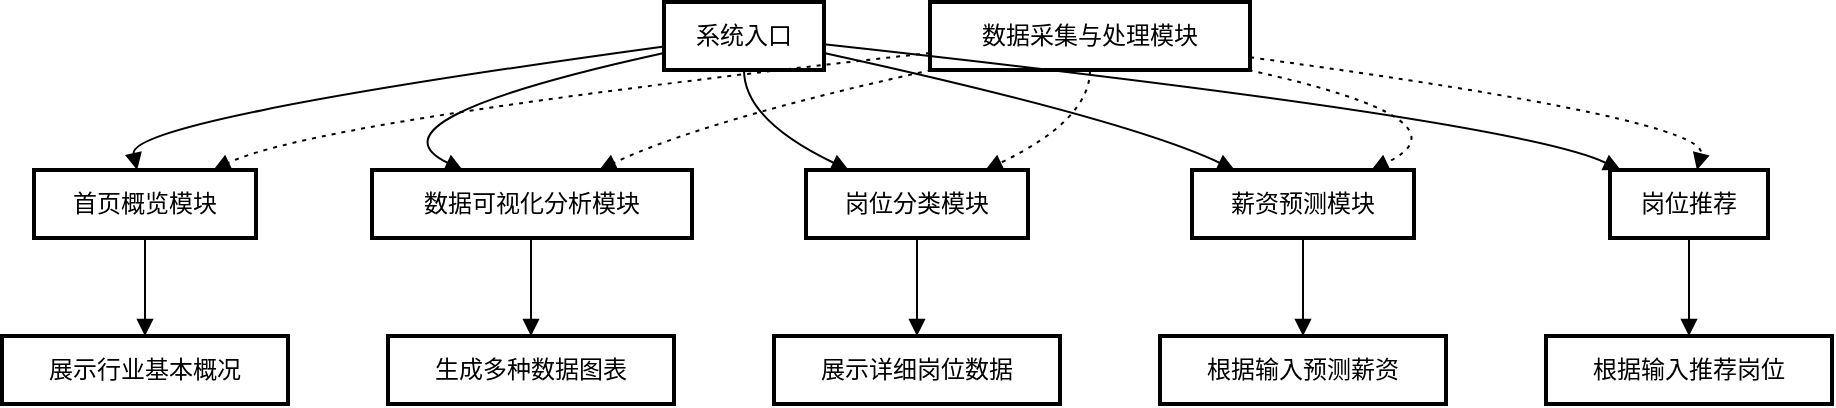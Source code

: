 <mxfile version="24.0.2" type="github">
  <diagram name="第 1 页" id="onNldy-fITMc3NeipK9k">
    <mxGraphModel dx="1221" dy="783" grid="0" gridSize="10" guides="1" tooltips="1" connect="1" arrows="1" fold="1" page="0" pageScale="1" pageWidth="827" pageHeight="1169" math="0" shadow="0">
      <root>
        <mxCell id="0" />
        <mxCell id="1" parent="0" />
        <mxCell id="NR6u-LNorpDsBk_p2_hk-40" value="系统入口" style="whiteSpace=wrap;strokeWidth=2;" vertex="1" parent="1">
          <mxGeometry x="361" y="175" width="80" height="34" as="geometry" />
        </mxCell>
        <mxCell id="NR6u-LNorpDsBk_p2_hk-41" value="首页概览模块" style="whiteSpace=wrap;strokeWidth=2;" vertex="1" parent="1">
          <mxGeometry x="46" y="259" width="111" height="34" as="geometry" />
        </mxCell>
        <mxCell id="NR6u-LNorpDsBk_p2_hk-42" value="数据可视化分析模块" style="whiteSpace=wrap;strokeWidth=2;" vertex="1" parent="1">
          <mxGeometry x="215" y="259" width="160" height="34" as="geometry" />
        </mxCell>
        <mxCell id="NR6u-LNorpDsBk_p2_hk-43" value="岗位分类模块" style="whiteSpace=wrap;strokeWidth=2;" vertex="1" parent="1">
          <mxGeometry x="432" y="259" width="111" height="34" as="geometry" />
        </mxCell>
        <mxCell id="NR6u-LNorpDsBk_p2_hk-44" value="薪资预测模块" style="whiteSpace=wrap;strokeWidth=2;" vertex="1" parent="1">
          <mxGeometry x="625" y="259" width="111" height="34" as="geometry" />
        </mxCell>
        <mxCell id="NR6u-LNorpDsBk_p2_hk-45" value="岗位推荐" style="whiteSpace=wrap;strokeWidth=2;" vertex="1" parent="1">
          <mxGeometry x="834" y="259" width="79" height="34" as="geometry" />
        </mxCell>
        <mxCell id="NR6u-LNorpDsBk_p2_hk-46" value="数据采集与处理模块" style="whiteSpace=wrap;strokeWidth=2;" vertex="1" parent="1">
          <mxGeometry x="494" y="175" width="160" height="34" as="geometry" />
        </mxCell>
        <mxCell id="NR6u-LNorpDsBk_p2_hk-47" value="展示行业基本概况" style="whiteSpace=wrap;strokeWidth=2;" vertex="1" parent="1">
          <mxGeometry x="30" y="342" width="143" height="34" as="geometry" />
        </mxCell>
        <mxCell id="NR6u-LNorpDsBk_p2_hk-48" value="生成多种数据图表" style="whiteSpace=wrap;strokeWidth=2;" vertex="1" parent="1">
          <mxGeometry x="223" y="342" width="143" height="34" as="geometry" />
        </mxCell>
        <mxCell id="NR6u-LNorpDsBk_p2_hk-49" value="展示详细岗位数据" style="whiteSpace=wrap;strokeWidth=2;" vertex="1" parent="1">
          <mxGeometry x="416" y="342" width="143" height="34" as="geometry" />
        </mxCell>
        <mxCell id="NR6u-LNorpDsBk_p2_hk-50" value="根据输入预测薪资" style="whiteSpace=wrap;strokeWidth=2;" vertex="1" parent="1">
          <mxGeometry x="609" y="342" width="143" height="34" as="geometry" />
        </mxCell>
        <mxCell id="NR6u-LNorpDsBk_p2_hk-51" value="根据输入推荐岗位" style="whiteSpace=wrap;strokeWidth=2;" vertex="1" parent="1">
          <mxGeometry x="802" y="342" width="143" height="34" as="geometry" />
        </mxCell>
        <mxCell id="NR6u-LNorpDsBk_p2_hk-52" value="" style="curved=1;startArrow=none;endArrow=block;exitX=0.002;exitY=0.653;entryX=0.464;entryY=-0.01;rounded=0;" edge="1" parent="1" source="NR6u-LNorpDsBk_p2_hk-40" target="NR6u-LNorpDsBk_p2_hk-41">
          <mxGeometry relative="1" as="geometry">
            <Array as="points">
              <mxPoint x="92" y="234" />
            </Array>
          </mxGeometry>
        </mxCell>
        <mxCell id="NR6u-LNorpDsBk_p2_hk-53" value="" style="curved=1;startArrow=none;endArrow=block;exitX=0.002;exitY=0.749;entryX=0.279;entryY=-0.01;rounded=0;" edge="1" parent="1" source="NR6u-LNorpDsBk_p2_hk-40" target="NR6u-LNorpDsBk_p2_hk-42">
          <mxGeometry relative="1" as="geometry">
            <Array as="points">
              <mxPoint x="208" y="234" />
            </Array>
          </mxGeometry>
        </mxCell>
        <mxCell id="NR6u-LNorpDsBk_p2_hk-54" value="" style="curved=1;startArrow=none;endArrow=block;exitX=0.5;exitY=0.99;entryX=0.186;entryY=-0.01;rounded=0;" edge="1" parent="1" source="NR6u-LNorpDsBk_p2_hk-40" target="NR6u-LNorpDsBk_p2_hk-43">
          <mxGeometry relative="1" as="geometry">
            <Array as="points">
              <mxPoint x="401" y="234" />
            </Array>
          </mxGeometry>
        </mxCell>
        <mxCell id="NR6u-LNorpDsBk_p2_hk-55" value="" style="curved=1;startArrow=none;endArrow=block;exitX=0.998;exitY=0.749;entryX=0.186;entryY=-0.01;rounded=0;" edge="1" parent="1" source="NR6u-LNorpDsBk_p2_hk-40" target="NR6u-LNorpDsBk_p2_hk-44">
          <mxGeometry relative="1" as="geometry">
            <Array as="points">
              <mxPoint x="594" y="234" />
            </Array>
          </mxGeometry>
        </mxCell>
        <mxCell id="NR6u-LNorpDsBk_p2_hk-56" value="" style="curved=1;startArrow=none;endArrow=block;exitX=0.998;exitY=0.622;entryX=0.059;entryY=-0.01;rounded=0;" edge="1" parent="1" source="NR6u-LNorpDsBk_p2_hk-40" target="NR6u-LNorpDsBk_p2_hk-45">
          <mxGeometry relative="1" as="geometry">
            <Array as="points">
              <mxPoint x="787" y="234" />
            </Array>
          </mxGeometry>
        </mxCell>
        <mxCell id="NR6u-LNorpDsBk_p2_hk-57" value="" style="curved=1;dashed=1;dashPattern=2 3;startArrow=none;endArrow=block;exitX=0.001;exitY=0.75;entryX=0.814;entryY=-0.01;rounded=0;" edge="1" parent="1" source="NR6u-LNorpDsBk_p2_hk-46" target="NR6u-LNorpDsBk_p2_hk-41">
          <mxGeometry relative="1" as="geometry">
            <Array as="points">
              <mxPoint x="188" y="234" />
            </Array>
          </mxGeometry>
        </mxCell>
        <mxCell id="NR6u-LNorpDsBk_p2_hk-58" value="" style="curved=1;dashed=1;dashPattern=2 3;startArrow=none;endArrow=block;exitX=0.015;exitY=0.99;entryX=0.714;entryY=-0.01;rounded=0;" edge="1" parent="1" source="NR6u-LNorpDsBk_p2_hk-46" target="NR6u-LNorpDsBk_p2_hk-42">
          <mxGeometry relative="1" as="geometry">
            <Array as="points">
              <mxPoint x="381" y="234" />
            </Array>
          </mxGeometry>
        </mxCell>
        <mxCell id="NR6u-LNorpDsBk_p2_hk-59" value="" style="curved=1;dashed=1;dashPattern=2 3;startArrow=none;endArrow=block;exitX=0.5;exitY=0.99;entryX=0.814;entryY=-0.01;rounded=0;" edge="1" parent="1" source="NR6u-LNorpDsBk_p2_hk-46" target="NR6u-LNorpDsBk_p2_hk-43">
          <mxGeometry relative="1" as="geometry">
            <Array as="points">
              <mxPoint x="574" y="234" />
            </Array>
          </mxGeometry>
        </mxCell>
        <mxCell id="NR6u-LNorpDsBk_p2_hk-60" value="" style="curved=1;dashed=1;dashPattern=2 3;startArrow=none;endArrow=block;exitX=0.985;exitY=0.99;entryX=0.814;entryY=-0.01;rounded=0;" edge="1" parent="1" source="NR6u-LNorpDsBk_p2_hk-46" target="NR6u-LNorpDsBk_p2_hk-44">
          <mxGeometry relative="1" as="geometry">
            <Array as="points">
              <mxPoint x="767" y="234" />
            </Array>
          </mxGeometry>
        </mxCell>
        <mxCell id="NR6u-LNorpDsBk_p2_hk-61" value="" style="curved=1;dashed=1;dashPattern=2 3;startArrow=none;endArrow=block;exitX=0.999;exitY=0.812;entryX=0.551;entryY=-0.01;rounded=0;" edge="1" parent="1" source="NR6u-LNorpDsBk_p2_hk-46" target="NR6u-LNorpDsBk_p2_hk-45">
          <mxGeometry relative="1" as="geometry">
            <Array as="points">
              <mxPoint x="884" y="234" />
            </Array>
          </mxGeometry>
        </mxCell>
        <mxCell id="NR6u-LNorpDsBk_p2_hk-62" value="" style="curved=1;startArrow=none;endArrow=block;exitX=0.5;exitY=0.98;entryX=0.5;entryY=0.01;rounded=0;" edge="1" parent="1" source="NR6u-LNorpDsBk_p2_hk-41" target="NR6u-LNorpDsBk_p2_hk-47">
          <mxGeometry relative="1" as="geometry">
            <Array as="points" />
          </mxGeometry>
        </mxCell>
        <mxCell id="NR6u-LNorpDsBk_p2_hk-63" value="" style="curved=1;startArrow=none;endArrow=block;exitX=0.497;exitY=0.98;entryX=0.5;entryY=0.01;rounded=0;" edge="1" parent="1" source="NR6u-LNorpDsBk_p2_hk-42" target="NR6u-LNorpDsBk_p2_hk-48">
          <mxGeometry relative="1" as="geometry">
            <Array as="points" />
          </mxGeometry>
        </mxCell>
        <mxCell id="NR6u-LNorpDsBk_p2_hk-64" value="" style="curved=1;startArrow=none;endArrow=block;exitX=0.5;exitY=0.98;entryX=0.5;entryY=0.01;rounded=0;" edge="1" parent="1" source="NR6u-LNorpDsBk_p2_hk-43" target="NR6u-LNorpDsBk_p2_hk-49">
          <mxGeometry relative="1" as="geometry">
            <Array as="points" />
          </mxGeometry>
        </mxCell>
        <mxCell id="NR6u-LNorpDsBk_p2_hk-65" value="" style="curved=1;startArrow=none;endArrow=block;exitX=0.5;exitY=0.98;entryX=0.5;entryY=0.01;rounded=0;" edge="1" parent="1" source="NR6u-LNorpDsBk_p2_hk-44" target="NR6u-LNorpDsBk_p2_hk-50">
          <mxGeometry relative="1" as="geometry">
            <Array as="points" />
          </mxGeometry>
        </mxCell>
        <mxCell id="NR6u-LNorpDsBk_p2_hk-66" value="" style="curved=1;startArrow=none;endArrow=block;exitX=0.5;exitY=0.98;entryX=0.5;entryY=0.01;rounded=0;" edge="1" parent="1" source="NR6u-LNorpDsBk_p2_hk-45" target="NR6u-LNorpDsBk_p2_hk-51">
          <mxGeometry relative="1" as="geometry">
            <Array as="points" />
          </mxGeometry>
        </mxCell>
      </root>
    </mxGraphModel>
  </diagram>
</mxfile>
